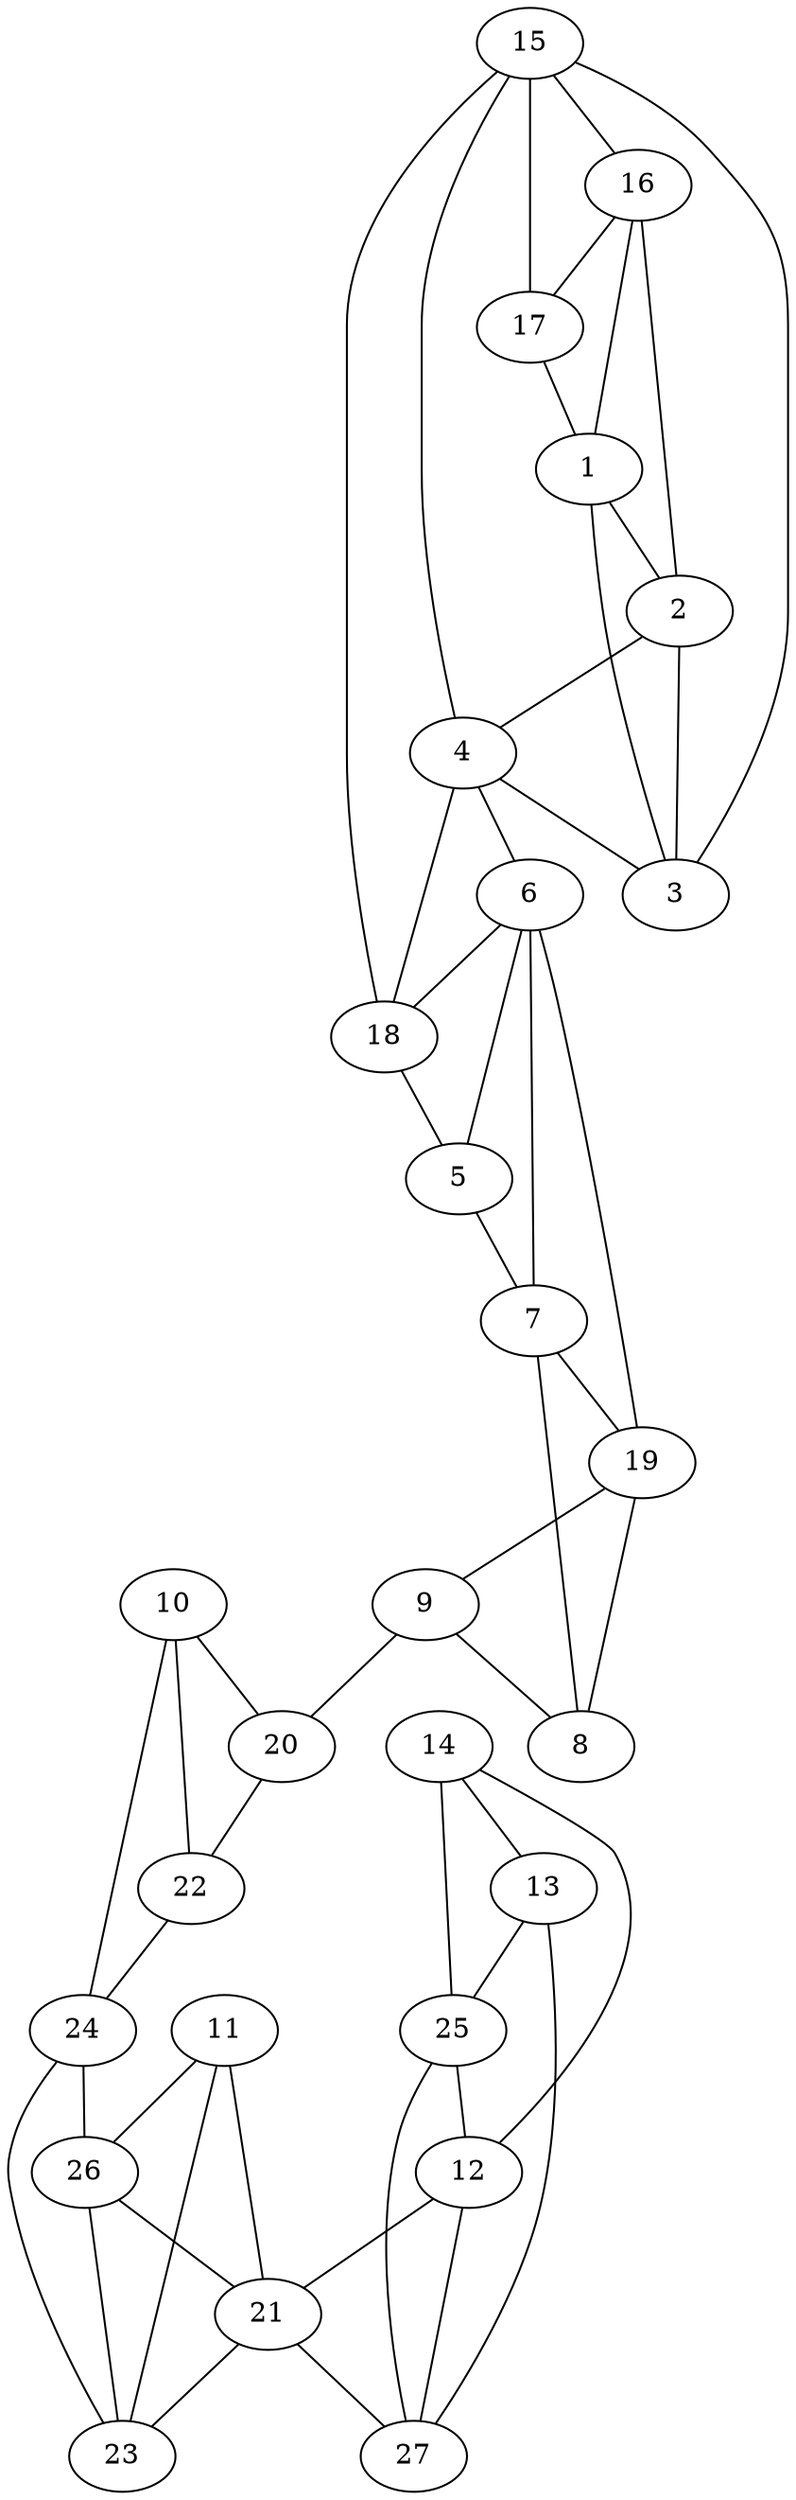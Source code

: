 graph pdb1lrl {
	1	 [aaLength=14,
		sequence=GYIGSHTCVQLLQN,
		type=0];
	2	 [aaLength=3,
		sequence=KRS,
		type=0];
	1 -- 2	 [distance0="31.45047",
		frequency=1,
		type0=2];
	3	 [aaLength=10,
		sequence=VLPVIERLGG,
		type=0];
	1 -- 3	 [distance0="31.07666",
		frequency=1,
		type0=1];
	2 -- 3	 [distance0="9.12084",
		distance1="0.0",
		frequency=2,
		type0=1,
		type1=5];
	4	 [aaLength=12,
		sequence=NEALMTEILHDH,
		type=0];
	2 -- 4	 [distance0="28.32838",
		frequency=1,
		type0=2];
	4 -- 3	 [distance0="23.14414",
		frequency=1,
		type0=1];
	6	 [aaLength=9,
		sequence=KPLEYYDNN,
		type=0];
	4 -- 6	 [distance0="38.26606",
		frequency=1,
		type0=3];
	18	 [aaLength=4,
		sequence=TVIH,
		type=1];
	4 -- 18	 [distance0="3.0",
		frequency=1,
		type0=4];
	5	 [aaLength=8,
		sequence=AVGESVQK,
		type=0];
	5 -- 6	 [distance0="10.4708",
		distance1="0.0",
		frequency=2,
		type0=1,
		type1=5];
	7	 [aaLength=16,
		sequence=NVNGTLRLISAMRAAN,
		type=0];
	5 -- 7	 [distance0="27.57806",
		frequency=1,
		type0=2];
	6 -- 18	 [distance0="34.39118",
		frequency=1,
		type0=3];
	8	 [aaLength=6,
		sequence=SATVYG,
		type=0];
	7 -- 8	 [distance0="32.40275",
		frequency=1,
		type0=3];
	7 -- 6	 [distance0="17.3245",
		frequency=1,
		type0=1];
	19	 [aaLength=5,
		sequence=NFIFS,
		type=1];
	7 -- 19	 [distance0="2.0",
		frequency=1,
		type0=4];
	8 -- 19	 [distance0="17.73375",
		frequency=1,
		type0=1];
	9	 [aaLength=21,
		sequence=SPYGKSKLMVEQILTDLQKAQ,
		type=0];
	9 -- 8	 [distance0="25.24767",
		frequency=1,
		type0=1];
	20	 [aaLength=6,
		sequence=SIALLR,
		type=1];
	9 -- 20	 [distance0="33.15059",
		distance1="3.0",
		frequency=2,
		type0=2,
		type1=4];
	10	 [aaLength=11,
		sequence=NLMPYIAQVAV,
		type=0];
	10 -- 20	 [distance0="38.11803",
		frequency=1,
		type0=3];
	22	 [aaLength=3,
		sequence=NPV,
		type=1];
	10 -- 22	 [distance0="32.69532",
		frequency=1,
		type0=2];
	24	 [aaLength=4,
		sequence=LAIF,
		type=1];
	10 -- 24	 [distance0="30.41355",
		distance1="5.0",
		frequency=2,
		type0=1,
		type1=4];
	11	 [aaLength=16,
		sequence=VMDLADGHVVAMEKLA,
		type=0];
	21	 [aaLength=6,
		sequence=GVHIYN,
		type=1];
	11 -- 21	 [distance0="32.76196",
		distance1="3.0",
		frequency=2,
		type0=3,
		type1=4];
	23	 [aaLength=3,
		sequence=YIH,
		type=1];
	11 -- 23	 [distance0="26.85789",
		frequency=1,
		type0=1];
	26	 [aaLength=2,
		sequence=VR,
		type=1];
	11 -- 26	 [distance0="27.35592",
		frequency=1,
		type0=2];
	12	 [aaLength=13,
		sequence=VLDVVNAFSKACG,
		type=0];
	12 -- 21	 [distance0="22.31018",
		frequency=1,
		type0=2];
	27	 [aaLength=2,
		sequence=NS,
		type=1];
	12 -- 27	 [distance0="17.48554",
		frequency=1,
		type0=1];
	13	 [aaLength=9,
		sequence=ASKADRELN,
		type=0];
	25	 [aaLength=4,
		sequence=YHFA,
		type=1];
	13 -- 25	 [distance0="25.01458",
		frequency=1,
		type0=1];
	13 -- 27	 [distance0="40.40704",
		frequency=1,
		type0=3];
	14	 [aaLength=16,
		sequence=TLDEMAQDTWHWQSRH,
		type=0];
	14 -- 12	 [distance0="49.35876",
		frequency=1,
		type0=3];
	14 -- 13	 [distance0="25.7315",
		frequency=1,
		type0=1];
	14 -- 25	 [distance0="39.59082",
		frequency=1,
		type0=2];
	15	 [aaLength=4,
		sequence=TFVE,
		type=1];
	15 -- 3	 [distance0="40.03127",
		frequency=1,
		type0=3];
	15 -- 4	 [distance0="4.0",
		frequency=1,
		type0=4];
	16	 [aaLength=6,
		sequence=DVIILD,
		type=1];
	15 -- 16	 [distance0="27.0",
		frequency=1,
		type0=2];
	15 -- 18	 [distance0="23.0",
		frequency=1,
		type0=1];
	16 -- 1	 [distance0="34.61622",
		frequency=1,
		type0=3];
	16 -- 2	 [distance0="5.0",
		frequency=1,
		type0=4];
	17	 [aaLength=5,
		sequence=RVLVT,
		type=1];
	16 -- 17	 [distance0="24.0",
		frequency=1,
		type0=1];
	17 -- 1	 [distance0="31.72196",
		frequency=1,
		type0=2];
	17 -- 15	 [distance0="51.0",
		frequency=1,
		type0=3];
	18 -- 5	 [distance0="31.86626",
		distance1="5.0",
		frequency=2,
		type0=2,
		type1=4];
	19 -- 6	 [distance0="40.0344",
		frequency=1,
		type0=3];
	19 -- 9	 [distance0="36.93185",
		frequency=1,
		type0=2];
	20 -- 22	 [distance0="8.0",
		distance1="2.0",
		frequency=2,
		type0=1,
		type1=4];
	21 -- 23	 [distance0="22.0",
		frequency=1,
		type0=2];
	21 -- 27	 [distance0="12.0",
		distance1="6.0",
		frequency=2,
		type0=1,
		type1=4];
	22 -- 24	 [distance0="36.0",
		frequency=1,
		type0=3];
	23 -- 24	 [distance0="18.0",
		frequency=1,
		type0=2];
	23 -- 26	 [distance0="3.0",
		frequency=1,
		type0=1];
	24 -- 26	 [distance0="15.0",
		distance1="11.0",
		frequency=2,
		type0=1,
		type1=4];
	25 -- 12	 [distance0="24.30523",
		frequency=1,
		type0=2];
	25 -- 27	 [distance0="19.0",
		frequency=1,
		type0=1];
	26 -- 21	 [distance0="25.0",
		frequency=1,
		type0=3];
}
